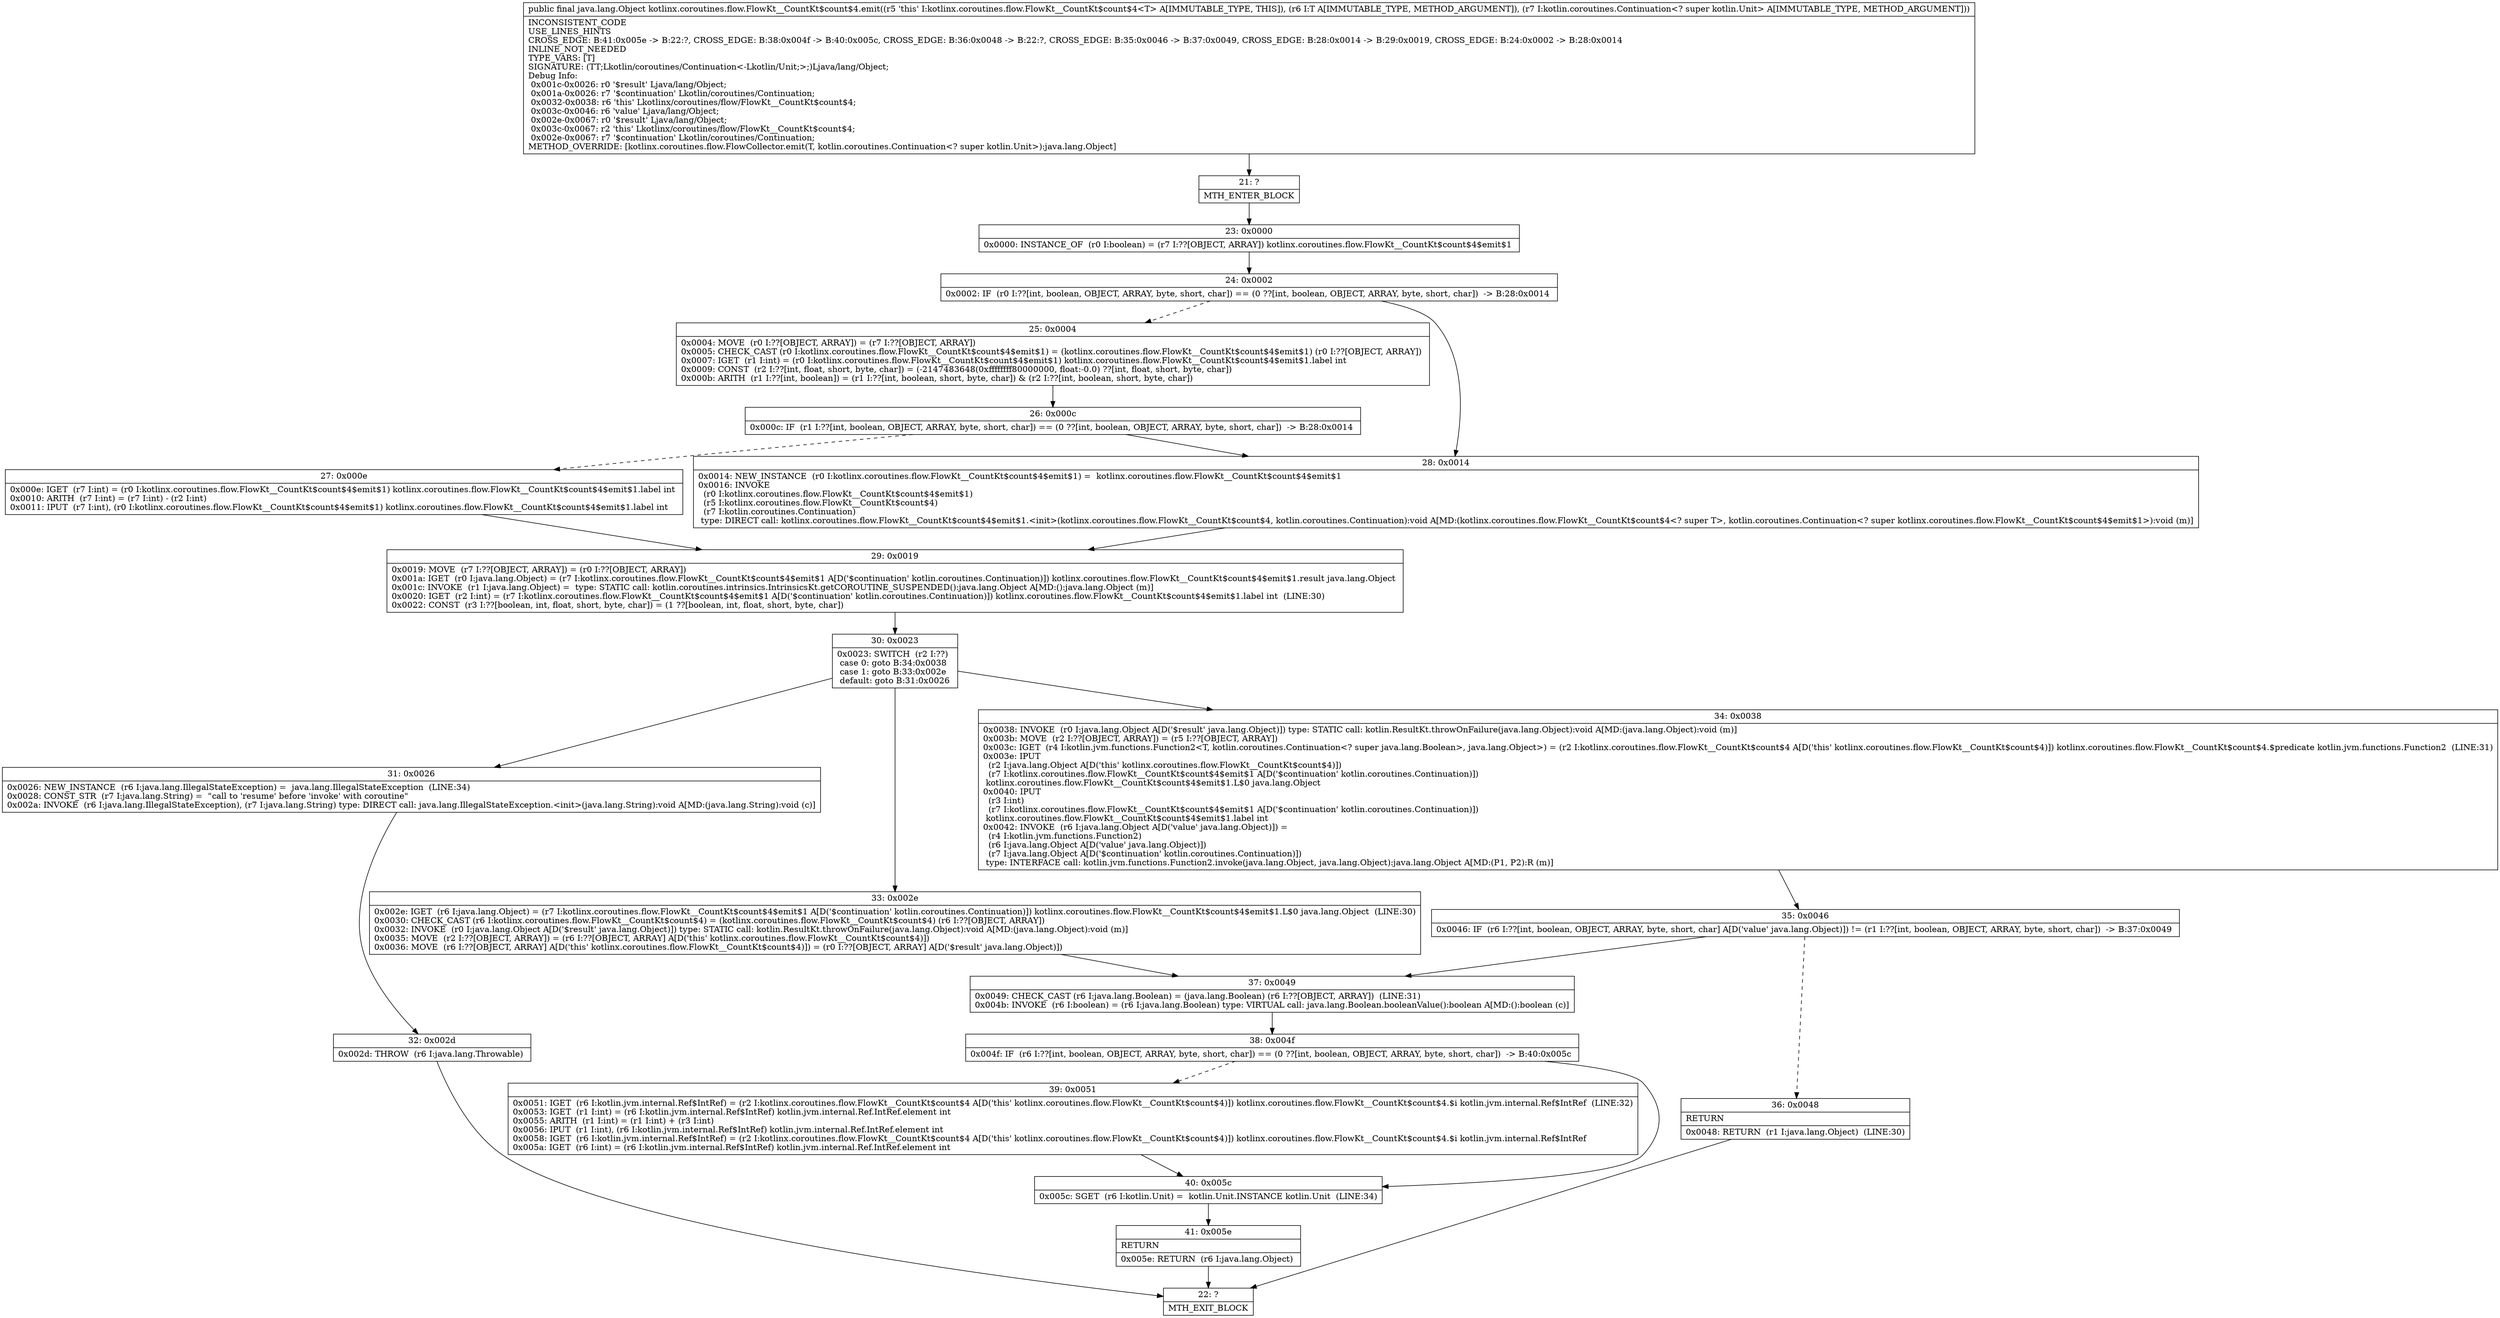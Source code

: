 digraph "CFG forkotlinx.coroutines.flow.FlowKt__CountKt$count$4.emit(Ljava\/lang\/Object;Lkotlin\/coroutines\/Continuation;)Ljava\/lang\/Object;" {
Node_21 [shape=record,label="{21\:\ ?|MTH_ENTER_BLOCK\l}"];
Node_23 [shape=record,label="{23\:\ 0x0000|0x0000: INSTANCE_OF  (r0 I:boolean) = (r7 I:??[OBJECT, ARRAY]) kotlinx.coroutines.flow.FlowKt__CountKt$count$4$emit$1 \l}"];
Node_24 [shape=record,label="{24\:\ 0x0002|0x0002: IF  (r0 I:??[int, boolean, OBJECT, ARRAY, byte, short, char]) == (0 ??[int, boolean, OBJECT, ARRAY, byte, short, char])  \-\> B:28:0x0014 \l}"];
Node_25 [shape=record,label="{25\:\ 0x0004|0x0004: MOVE  (r0 I:??[OBJECT, ARRAY]) = (r7 I:??[OBJECT, ARRAY]) \l0x0005: CHECK_CAST (r0 I:kotlinx.coroutines.flow.FlowKt__CountKt$count$4$emit$1) = (kotlinx.coroutines.flow.FlowKt__CountKt$count$4$emit$1) (r0 I:??[OBJECT, ARRAY]) \l0x0007: IGET  (r1 I:int) = (r0 I:kotlinx.coroutines.flow.FlowKt__CountKt$count$4$emit$1) kotlinx.coroutines.flow.FlowKt__CountKt$count$4$emit$1.label int \l0x0009: CONST  (r2 I:??[int, float, short, byte, char]) = (\-2147483648(0xffffffff80000000, float:\-0.0) ??[int, float, short, byte, char]) \l0x000b: ARITH  (r1 I:??[int, boolean]) = (r1 I:??[int, boolean, short, byte, char]) & (r2 I:??[int, boolean, short, byte, char]) \l}"];
Node_26 [shape=record,label="{26\:\ 0x000c|0x000c: IF  (r1 I:??[int, boolean, OBJECT, ARRAY, byte, short, char]) == (0 ??[int, boolean, OBJECT, ARRAY, byte, short, char])  \-\> B:28:0x0014 \l}"];
Node_27 [shape=record,label="{27\:\ 0x000e|0x000e: IGET  (r7 I:int) = (r0 I:kotlinx.coroutines.flow.FlowKt__CountKt$count$4$emit$1) kotlinx.coroutines.flow.FlowKt__CountKt$count$4$emit$1.label int \l0x0010: ARITH  (r7 I:int) = (r7 I:int) \- (r2 I:int) \l0x0011: IPUT  (r7 I:int), (r0 I:kotlinx.coroutines.flow.FlowKt__CountKt$count$4$emit$1) kotlinx.coroutines.flow.FlowKt__CountKt$count$4$emit$1.label int \l}"];
Node_29 [shape=record,label="{29\:\ 0x0019|0x0019: MOVE  (r7 I:??[OBJECT, ARRAY]) = (r0 I:??[OBJECT, ARRAY]) \l0x001a: IGET  (r0 I:java.lang.Object) = (r7 I:kotlinx.coroutines.flow.FlowKt__CountKt$count$4$emit$1 A[D('$continuation' kotlin.coroutines.Continuation)]) kotlinx.coroutines.flow.FlowKt__CountKt$count$4$emit$1.result java.lang.Object \l0x001c: INVOKE  (r1 I:java.lang.Object) =  type: STATIC call: kotlin.coroutines.intrinsics.IntrinsicsKt.getCOROUTINE_SUSPENDED():java.lang.Object A[MD:():java.lang.Object (m)]\l0x0020: IGET  (r2 I:int) = (r7 I:kotlinx.coroutines.flow.FlowKt__CountKt$count$4$emit$1 A[D('$continuation' kotlin.coroutines.Continuation)]) kotlinx.coroutines.flow.FlowKt__CountKt$count$4$emit$1.label int  (LINE:30)\l0x0022: CONST  (r3 I:??[boolean, int, float, short, byte, char]) = (1 ??[boolean, int, float, short, byte, char]) \l}"];
Node_30 [shape=record,label="{30\:\ 0x0023|0x0023: SWITCH  (r2 I:??)\l case 0: goto B:34:0x0038\l case 1: goto B:33:0x002e\l default: goto B:31:0x0026 \l}"];
Node_31 [shape=record,label="{31\:\ 0x0026|0x0026: NEW_INSTANCE  (r6 I:java.lang.IllegalStateException) =  java.lang.IllegalStateException  (LINE:34)\l0x0028: CONST_STR  (r7 I:java.lang.String) =  \"call to 'resume' before 'invoke' with coroutine\" \l0x002a: INVOKE  (r6 I:java.lang.IllegalStateException), (r7 I:java.lang.String) type: DIRECT call: java.lang.IllegalStateException.\<init\>(java.lang.String):void A[MD:(java.lang.String):void (c)]\l}"];
Node_32 [shape=record,label="{32\:\ 0x002d|0x002d: THROW  (r6 I:java.lang.Throwable) \l}"];
Node_22 [shape=record,label="{22\:\ ?|MTH_EXIT_BLOCK\l}"];
Node_33 [shape=record,label="{33\:\ 0x002e|0x002e: IGET  (r6 I:java.lang.Object) = (r7 I:kotlinx.coroutines.flow.FlowKt__CountKt$count$4$emit$1 A[D('$continuation' kotlin.coroutines.Continuation)]) kotlinx.coroutines.flow.FlowKt__CountKt$count$4$emit$1.L$0 java.lang.Object  (LINE:30)\l0x0030: CHECK_CAST (r6 I:kotlinx.coroutines.flow.FlowKt__CountKt$count$4) = (kotlinx.coroutines.flow.FlowKt__CountKt$count$4) (r6 I:??[OBJECT, ARRAY]) \l0x0032: INVOKE  (r0 I:java.lang.Object A[D('$result' java.lang.Object)]) type: STATIC call: kotlin.ResultKt.throwOnFailure(java.lang.Object):void A[MD:(java.lang.Object):void (m)]\l0x0035: MOVE  (r2 I:??[OBJECT, ARRAY]) = (r6 I:??[OBJECT, ARRAY] A[D('this' kotlinx.coroutines.flow.FlowKt__CountKt$count$4)]) \l0x0036: MOVE  (r6 I:??[OBJECT, ARRAY] A[D('this' kotlinx.coroutines.flow.FlowKt__CountKt$count$4)]) = (r0 I:??[OBJECT, ARRAY] A[D('$result' java.lang.Object)]) \l}"];
Node_37 [shape=record,label="{37\:\ 0x0049|0x0049: CHECK_CAST (r6 I:java.lang.Boolean) = (java.lang.Boolean) (r6 I:??[OBJECT, ARRAY])  (LINE:31)\l0x004b: INVOKE  (r6 I:boolean) = (r6 I:java.lang.Boolean) type: VIRTUAL call: java.lang.Boolean.booleanValue():boolean A[MD:():boolean (c)]\l}"];
Node_38 [shape=record,label="{38\:\ 0x004f|0x004f: IF  (r6 I:??[int, boolean, OBJECT, ARRAY, byte, short, char]) == (0 ??[int, boolean, OBJECT, ARRAY, byte, short, char])  \-\> B:40:0x005c \l}"];
Node_39 [shape=record,label="{39\:\ 0x0051|0x0051: IGET  (r6 I:kotlin.jvm.internal.Ref$IntRef) = (r2 I:kotlinx.coroutines.flow.FlowKt__CountKt$count$4 A[D('this' kotlinx.coroutines.flow.FlowKt__CountKt$count$4)]) kotlinx.coroutines.flow.FlowKt__CountKt$count$4.$i kotlin.jvm.internal.Ref$IntRef  (LINE:32)\l0x0053: IGET  (r1 I:int) = (r6 I:kotlin.jvm.internal.Ref$IntRef) kotlin.jvm.internal.Ref.IntRef.element int \l0x0055: ARITH  (r1 I:int) = (r1 I:int) + (r3 I:int) \l0x0056: IPUT  (r1 I:int), (r6 I:kotlin.jvm.internal.Ref$IntRef) kotlin.jvm.internal.Ref.IntRef.element int \l0x0058: IGET  (r6 I:kotlin.jvm.internal.Ref$IntRef) = (r2 I:kotlinx.coroutines.flow.FlowKt__CountKt$count$4 A[D('this' kotlinx.coroutines.flow.FlowKt__CountKt$count$4)]) kotlinx.coroutines.flow.FlowKt__CountKt$count$4.$i kotlin.jvm.internal.Ref$IntRef \l0x005a: IGET  (r6 I:int) = (r6 I:kotlin.jvm.internal.Ref$IntRef) kotlin.jvm.internal.Ref.IntRef.element int \l}"];
Node_40 [shape=record,label="{40\:\ 0x005c|0x005c: SGET  (r6 I:kotlin.Unit) =  kotlin.Unit.INSTANCE kotlin.Unit  (LINE:34)\l}"];
Node_41 [shape=record,label="{41\:\ 0x005e|RETURN\l|0x005e: RETURN  (r6 I:java.lang.Object) \l}"];
Node_34 [shape=record,label="{34\:\ 0x0038|0x0038: INVOKE  (r0 I:java.lang.Object A[D('$result' java.lang.Object)]) type: STATIC call: kotlin.ResultKt.throwOnFailure(java.lang.Object):void A[MD:(java.lang.Object):void (m)]\l0x003b: MOVE  (r2 I:??[OBJECT, ARRAY]) = (r5 I:??[OBJECT, ARRAY]) \l0x003c: IGET  (r4 I:kotlin.jvm.functions.Function2\<T, kotlin.coroutines.Continuation\<? super java.lang.Boolean\>, java.lang.Object\>) = (r2 I:kotlinx.coroutines.flow.FlowKt__CountKt$count$4 A[D('this' kotlinx.coroutines.flow.FlowKt__CountKt$count$4)]) kotlinx.coroutines.flow.FlowKt__CountKt$count$4.$predicate kotlin.jvm.functions.Function2  (LINE:31)\l0x003e: IPUT  \l  (r2 I:java.lang.Object A[D('this' kotlinx.coroutines.flow.FlowKt__CountKt$count$4)])\l  (r7 I:kotlinx.coroutines.flow.FlowKt__CountKt$count$4$emit$1 A[D('$continuation' kotlin.coroutines.Continuation)])\l kotlinx.coroutines.flow.FlowKt__CountKt$count$4$emit$1.L$0 java.lang.Object \l0x0040: IPUT  \l  (r3 I:int)\l  (r7 I:kotlinx.coroutines.flow.FlowKt__CountKt$count$4$emit$1 A[D('$continuation' kotlin.coroutines.Continuation)])\l kotlinx.coroutines.flow.FlowKt__CountKt$count$4$emit$1.label int \l0x0042: INVOKE  (r6 I:java.lang.Object A[D('value' java.lang.Object)]) = \l  (r4 I:kotlin.jvm.functions.Function2)\l  (r6 I:java.lang.Object A[D('value' java.lang.Object)])\l  (r7 I:java.lang.Object A[D('$continuation' kotlin.coroutines.Continuation)])\l type: INTERFACE call: kotlin.jvm.functions.Function2.invoke(java.lang.Object, java.lang.Object):java.lang.Object A[MD:(P1, P2):R (m)]\l}"];
Node_35 [shape=record,label="{35\:\ 0x0046|0x0046: IF  (r6 I:??[int, boolean, OBJECT, ARRAY, byte, short, char] A[D('value' java.lang.Object)]) != (r1 I:??[int, boolean, OBJECT, ARRAY, byte, short, char])  \-\> B:37:0x0049 \l}"];
Node_36 [shape=record,label="{36\:\ 0x0048|RETURN\l|0x0048: RETURN  (r1 I:java.lang.Object)  (LINE:30)\l}"];
Node_28 [shape=record,label="{28\:\ 0x0014|0x0014: NEW_INSTANCE  (r0 I:kotlinx.coroutines.flow.FlowKt__CountKt$count$4$emit$1) =  kotlinx.coroutines.flow.FlowKt__CountKt$count$4$emit$1 \l0x0016: INVOKE  \l  (r0 I:kotlinx.coroutines.flow.FlowKt__CountKt$count$4$emit$1)\l  (r5 I:kotlinx.coroutines.flow.FlowKt__CountKt$count$4)\l  (r7 I:kotlin.coroutines.Continuation)\l type: DIRECT call: kotlinx.coroutines.flow.FlowKt__CountKt$count$4$emit$1.\<init\>(kotlinx.coroutines.flow.FlowKt__CountKt$count$4, kotlin.coroutines.Continuation):void A[MD:(kotlinx.coroutines.flow.FlowKt__CountKt$count$4\<? super T\>, kotlin.coroutines.Continuation\<? super kotlinx.coroutines.flow.FlowKt__CountKt$count$4$emit$1\>):void (m)]\l}"];
MethodNode[shape=record,label="{public final java.lang.Object kotlinx.coroutines.flow.FlowKt__CountKt$count$4.emit((r5 'this' I:kotlinx.coroutines.flow.FlowKt__CountKt$count$4\<T\> A[IMMUTABLE_TYPE, THIS]), (r6 I:T A[IMMUTABLE_TYPE, METHOD_ARGUMENT]), (r7 I:kotlin.coroutines.Continuation\<? super kotlin.Unit\> A[IMMUTABLE_TYPE, METHOD_ARGUMENT]))  | INCONSISTENT_CODE\lUSE_LINES_HINTS\lCROSS_EDGE: B:41:0x005e \-\> B:22:?, CROSS_EDGE: B:38:0x004f \-\> B:40:0x005c, CROSS_EDGE: B:36:0x0048 \-\> B:22:?, CROSS_EDGE: B:35:0x0046 \-\> B:37:0x0049, CROSS_EDGE: B:28:0x0014 \-\> B:29:0x0019, CROSS_EDGE: B:24:0x0002 \-\> B:28:0x0014\lINLINE_NOT_NEEDED\lTYPE_VARS: [T]\lSIGNATURE: (TT;Lkotlin\/coroutines\/Continuation\<\-Lkotlin\/Unit;\>;)Ljava\/lang\/Object;\lDebug Info:\l  0x001c\-0x0026: r0 '$result' Ljava\/lang\/Object;\l  0x001a\-0x0026: r7 '$continuation' Lkotlin\/coroutines\/Continuation;\l  0x0032\-0x0038: r6 'this' Lkotlinx\/coroutines\/flow\/FlowKt__CountKt$count$4;\l  0x003c\-0x0046: r6 'value' Ljava\/lang\/Object;\l  0x002e\-0x0067: r0 '$result' Ljava\/lang\/Object;\l  0x003c\-0x0067: r2 'this' Lkotlinx\/coroutines\/flow\/FlowKt__CountKt$count$4;\l  0x002e\-0x0067: r7 '$continuation' Lkotlin\/coroutines\/Continuation;\lMETHOD_OVERRIDE: [kotlinx.coroutines.flow.FlowCollector.emit(T, kotlin.coroutines.Continuation\<? super kotlin.Unit\>):java.lang.Object]\l}"];
MethodNode -> Node_21;Node_21 -> Node_23;
Node_23 -> Node_24;
Node_24 -> Node_25[style=dashed];
Node_24 -> Node_28;
Node_25 -> Node_26;
Node_26 -> Node_27[style=dashed];
Node_26 -> Node_28;
Node_27 -> Node_29;
Node_29 -> Node_30;
Node_30 -> Node_31;
Node_30 -> Node_33;
Node_30 -> Node_34;
Node_31 -> Node_32;
Node_32 -> Node_22;
Node_33 -> Node_37;
Node_37 -> Node_38;
Node_38 -> Node_39[style=dashed];
Node_38 -> Node_40;
Node_39 -> Node_40;
Node_40 -> Node_41;
Node_41 -> Node_22;
Node_34 -> Node_35;
Node_35 -> Node_36[style=dashed];
Node_35 -> Node_37;
Node_36 -> Node_22;
Node_28 -> Node_29;
}


